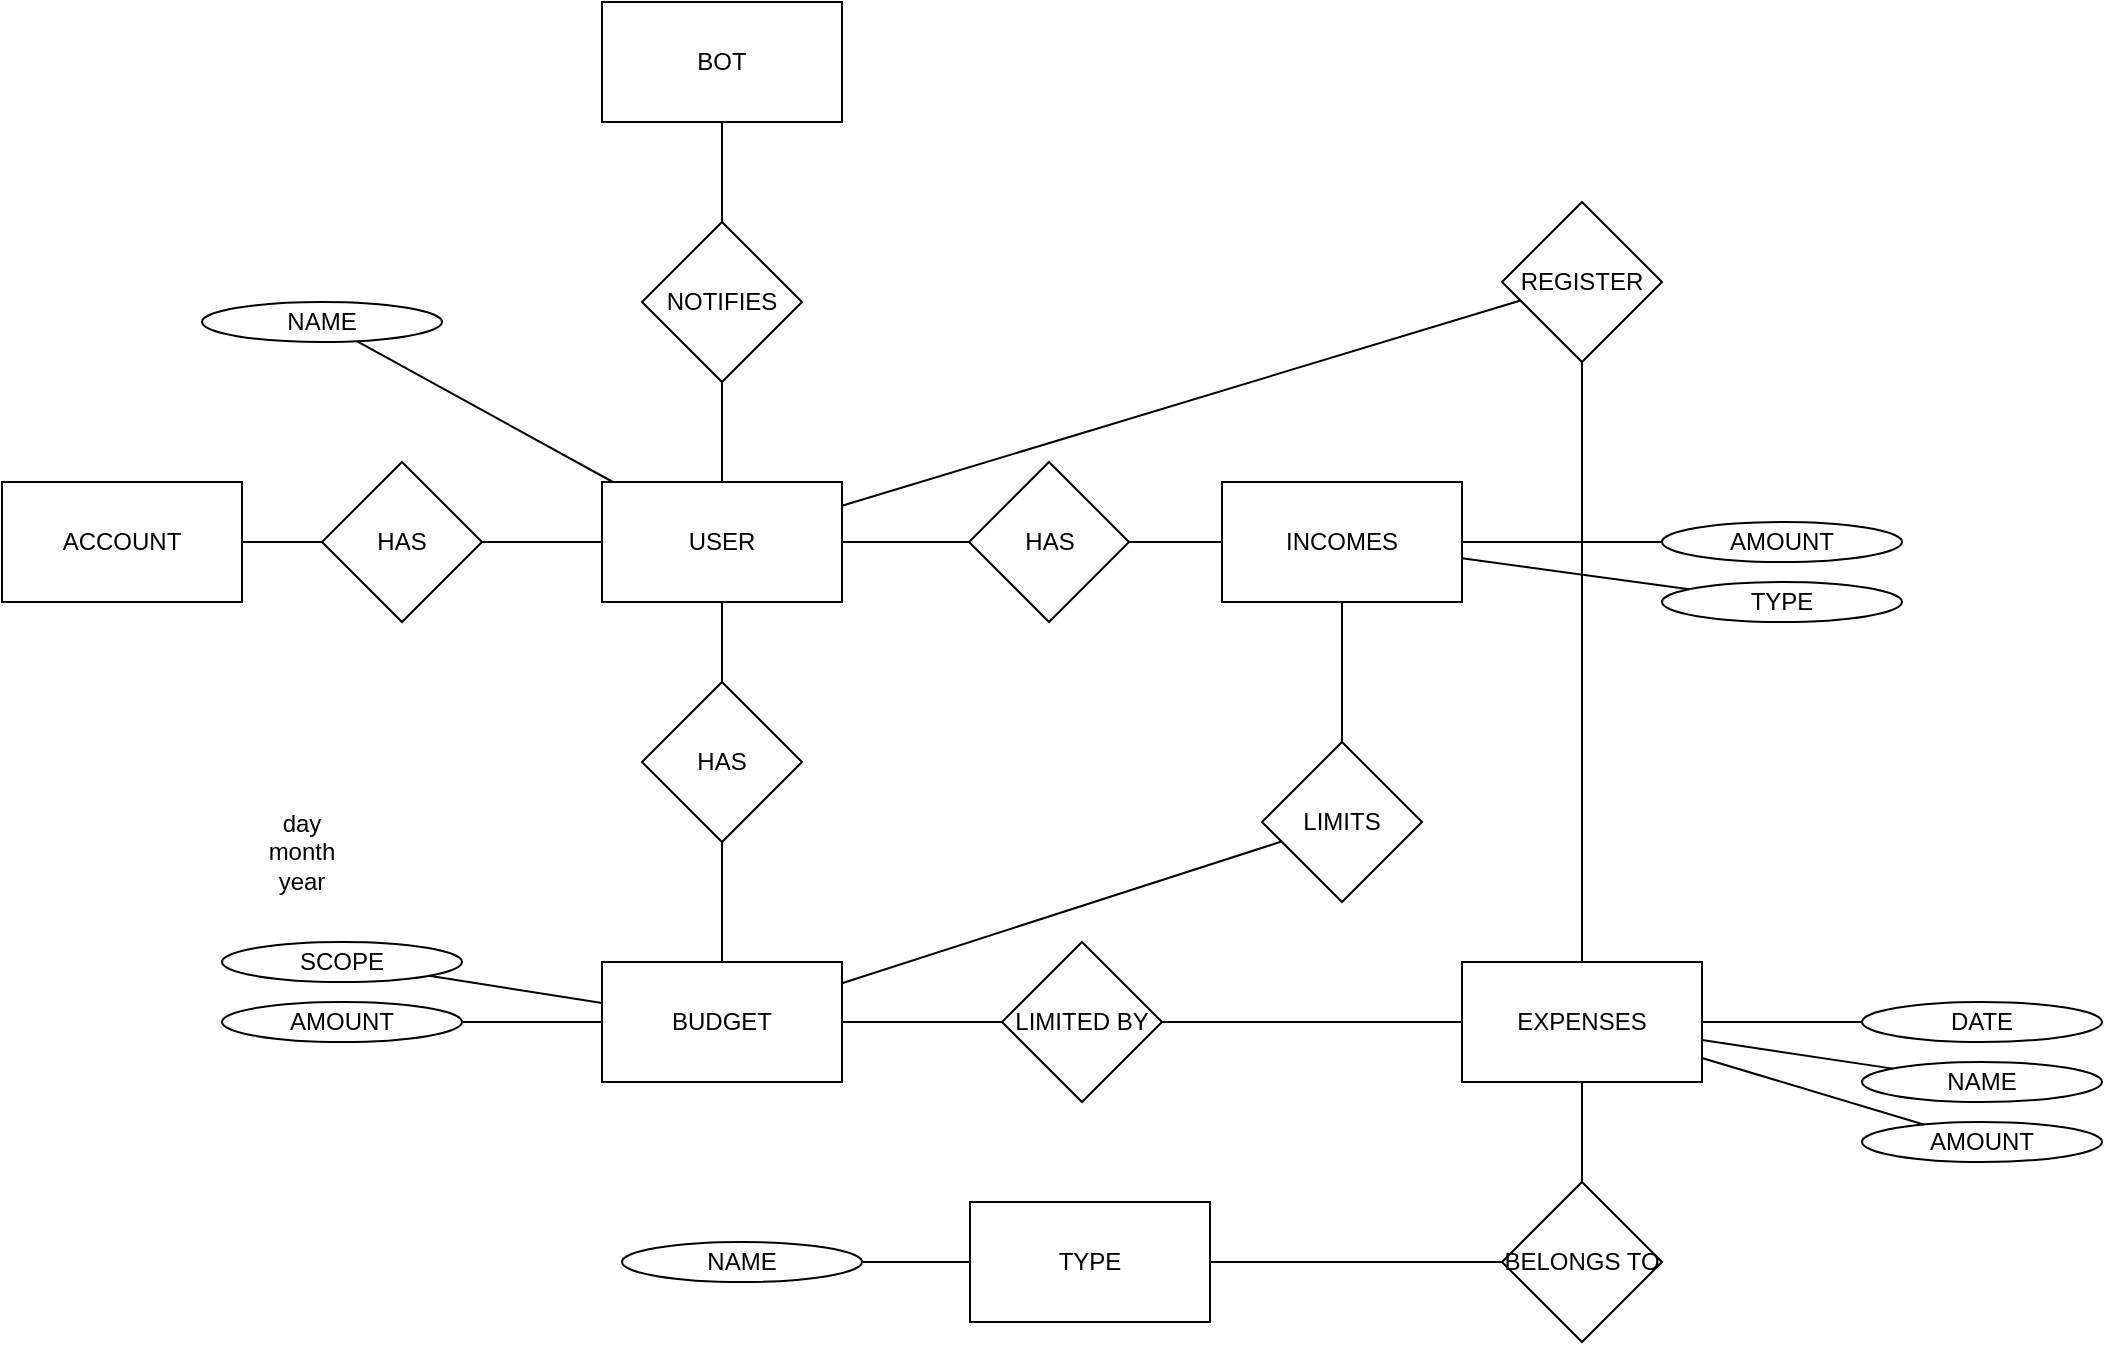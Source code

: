 <mxfile version="22.1.16" type="github">
  <diagram name="Página-1" id="eXcoNcMkqok5e24n9EPG">
    <mxGraphModel dx="1927" dy="1754" grid="1" gridSize="10" guides="1" tooltips="1" connect="1" arrows="1" fold="1" page="1" pageScale="1" pageWidth="827" pageHeight="1169" math="0" shadow="0">
      <root>
        <mxCell id="0" />
        <mxCell id="1" parent="0" />
        <mxCell id="eqWp80rEePnMEvCd93ic-1" value="REGISTER" style="rhombus;whiteSpace=wrap;html=1;" parent="1" vertex="1">
          <mxGeometry x="680" y="-100" width="80" height="80" as="geometry" />
        </mxCell>
        <mxCell id="6Vqh7se-FTjOd30DBpmb-3" style="edgeStyle=orthogonalEdgeStyle;rounded=0;orthogonalLoop=1;jettySize=auto;html=1;endArrow=none;endFill=0;" edge="1" parent="1" source="eqWp80rEePnMEvCd93ic-2" target="6Vqh7se-FTjOd30DBpmb-2">
          <mxGeometry relative="1" as="geometry" />
        </mxCell>
        <mxCell id="eqWp80rEePnMEvCd93ic-2" value="USER" style="rounded=0;whiteSpace=wrap;html=1;" parent="1" vertex="1">
          <mxGeometry x="230" y="40" width="120" height="60" as="geometry" />
        </mxCell>
        <mxCell id="eqWp80rEePnMEvCd93ic-3" value="ACCOUNT" style="rounded=0;whiteSpace=wrap;html=1;" parent="1" vertex="1">
          <mxGeometry x="-70" y="40" width="120" height="60" as="geometry" />
        </mxCell>
        <mxCell id="eqWp80rEePnMEvCd93ic-4" value="EXPENSES" style="rounded=0;whiteSpace=wrap;html=1;" parent="1" vertex="1">
          <mxGeometry x="660" y="280" width="120" height="60" as="geometry" />
        </mxCell>
        <mxCell id="6Vqh7se-FTjOd30DBpmb-1" value="BUDGET" style="rounded=0;whiteSpace=wrap;html=1;" vertex="1" parent="1">
          <mxGeometry x="230" y="280" width="120" height="60" as="geometry" />
        </mxCell>
        <mxCell id="6Vqh7se-FTjOd30DBpmb-2" value="HAS" style="rhombus;whiteSpace=wrap;html=1;" vertex="1" parent="1">
          <mxGeometry x="250" y="140" width="80" height="80" as="geometry" />
        </mxCell>
        <mxCell id="6Vqh7se-FTjOd30DBpmb-5" style="edgeStyle=orthogonalEdgeStyle;rounded=0;orthogonalLoop=1;jettySize=auto;html=1;endArrow=none;endFill=0;" edge="1" parent="1" source="6Vqh7se-FTjOd30DBpmb-1" target="6Vqh7se-FTjOd30DBpmb-2">
          <mxGeometry relative="1" as="geometry">
            <mxPoint x="300" y="100" as="sourcePoint" />
            <mxPoint x="340" y="140" as="targetPoint" />
          </mxGeometry>
        </mxCell>
        <mxCell id="6Vqh7se-FTjOd30DBpmb-6" style="rounded=0;orthogonalLoop=1;jettySize=auto;html=1;endArrow=none;endFill=0;" edge="1" parent="1" source="eqWp80rEePnMEvCd93ic-1" target="eqWp80rEePnMEvCd93ic-2">
          <mxGeometry relative="1" as="geometry">
            <mxPoint x="290" y="250" as="sourcePoint" />
            <mxPoint x="340" y="220" as="targetPoint" />
          </mxGeometry>
        </mxCell>
        <mxCell id="6Vqh7se-FTjOd30DBpmb-7" style="edgeStyle=orthogonalEdgeStyle;rounded=0;orthogonalLoop=1;jettySize=auto;html=1;endArrow=none;endFill=0;" edge="1" parent="1" source="eqWp80rEePnMEvCd93ic-1" target="eqWp80rEePnMEvCd93ic-4">
          <mxGeometry relative="1" as="geometry">
            <mxPoint x="470" y="130" as="sourcePoint" />
            <mxPoint x="360" y="70" as="targetPoint" />
          </mxGeometry>
        </mxCell>
        <mxCell id="6Vqh7se-FTjOd30DBpmb-8" value="LIMITED BY" style="rhombus;whiteSpace=wrap;html=1;" vertex="1" parent="1">
          <mxGeometry x="430" y="270" width="80" height="80" as="geometry" />
        </mxCell>
        <mxCell id="6Vqh7se-FTjOd30DBpmb-9" style="edgeStyle=orthogonalEdgeStyle;rounded=0;orthogonalLoop=1;jettySize=auto;html=1;endArrow=none;endFill=0;" edge="1" parent="1" source="6Vqh7se-FTjOd30DBpmb-8" target="eqWp80rEePnMEvCd93ic-4">
          <mxGeometry relative="1" as="geometry">
            <mxPoint x="550" y="130" as="sourcePoint" />
            <mxPoint x="680" y="280" as="targetPoint" />
          </mxGeometry>
        </mxCell>
        <mxCell id="6Vqh7se-FTjOd30DBpmb-10" style="edgeStyle=orthogonalEdgeStyle;rounded=0;orthogonalLoop=1;jettySize=auto;html=1;endArrow=none;endFill=0;" edge="1" parent="1" source="6Vqh7se-FTjOd30DBpmb-1" target="6Vqh7se-FTjOd30DBpmb-8">
          <mxGeometry relative="1" as="geometry">
            <mxPoint x="520" y="320" as="sourcePoint" />
            <mxPoint x="620" y="310" as="targetPoint" />
          </mxGeometry>
        </mxCell>
        <mxCell id="6Vqh7se-FTjOd30DBpmb-11" value="HAS" style="rhombus;whiteSpace=wrap;html=1;" vertex="1" parent="1">
          <mxGeometry x="90" y="30" width="80" height="80" as="geometry" />
        </mxCell>
        <mxCell id="6Vqh7se-FTjOd30DBpmb-13" style="edgeStyle=orthogonalEdgeStyle;rounded=0;orthogonalLoop=1;jettySize=auto;html=1;endArrow=none;endFill=0;" edge="1" parent="1" source="6Vqh7se-FTjOd30DBpmb-11" target="eqWp80rEePnMEvCd93ic-2">
          <mxGeometry relative="1" as="geometry">
            <mxPoint x="410" y="130" as="sourcePoint" />
            <mxPoint x="360" y="70" as="targetPoint" />
          </mxGeometry>
        </mxCell>
        <mxCell id="6Vqh7se-FTjOd30DBpmb-14" style="edgeStyle=orthogonalEdgeStyle;rounded=0;orthogonalLoop=1;jettySize=auto;html=1;endArrow=none;endFill=0;" edge="1" parent="1" source="6Vqh7se-FTjOd30DBpmb-11" target="eqWp80rEePnMEvCd93ic-3">
          <mxGeometry relative="1" as="geometry">
            <mxPoint x="384" as="sourcePoint" />
            <mxPoint x="300" y="40" as="targetPoint" />
          </mxGeometry>
        </mxCell>
        <mxCell id="6Vqh7se-FTjOd30DBpmb-15" value="BOT" style="rounded=0;whiteSpace=wrap;html=1;" vertex="1" parent="1">
          <mxGeometry x="230" y="-200" width="120" height="60" as="geometry" />
        </mxCell>
        <mxCell id="6Vqh7se-FTjOd30DBpmb-16" value="NOTIFIES" style="rhombus;whiteSpace=wrap;html=1;" vertex="1" parent="1">
          <mxGeometry x="250" y="-90" width="80" height="80" as="geometry" />
        </mxCell>
        <mxCell id="6Vqh7se-FTjOd30DBpmb-17" style="edgeStyle=orthogonalEdgeStyle;rounded=0;orthogonalLoop=1;jettySize=auto;html=1;endArrow=none;endFill=0;" edge="1" parent="1" source="6Vqh7se-FTjOd30DBpmb-16" target="eqWp80rEePnMEvCd93ic-2">
          <mxGeometry relative="1" as="geometry">
            <mxPoint x="520" y="130" as="sourcePoint" />
            <mxPoint x="360" y="70" as="targetPoint" />
          </mxGeometry>
        </mxCell>
        <mxCell id="6Vqh7se-FTjOd30DBpmb-18" style="edgeStyle=orthogonalEdgeStyle;rounded=0;orthogonalLoop=1;jettySize=auto;html=1;endArrow=none;endFill=0;" edge="1" parent="1" source="6Vqh7se-FTjOd30DBpmb-16" target="6Vqh7se-FTjOd30DBpmb-15">
          <mxGeometry relative="1" as="geometry">
            <mxPoint x="570" y="10" as="sourcePoint" />
            <mxPoint x="480" y="80" as="targetPoint" />
          </mxGeometry>
        </mxCell>
        <mxCell id="6Vqh7se-FTjOd30DBpmb-19" value="SCOPE" style="ellipse;whiteSpace=wrap;html=1;" vertex="1" parent="1">
          <mxGeometry x="40" y="270" width="120" height="20" as="geometry" />
        </mxCell>
        <mxCell id="6Vqh7se-FTjOd30DBpmb-20" style="rounded=0;orthogonalLoop=1;jettySize=auto;html=1;endArrow=none;endFill=0;" edge="1" parent="1" source="6Vqh7se-FTjOd30DBpmb-1" target="6Vqh7se-FTjOd30DBpmb-19">
          <mxGeometry relative="1" as="geometry">
            <mxPoint x="300" y="290" as="sourcePoint" />
            <mxPoint x="300" y="230" as="targetPoint" />
          </mxGeometry>
        </mxCell>
        <mxCell id="6Vqh7se-FTjOd30DBpmb-21" value="AMOUNT" style="ellipse;whiteSpace=wrap;html=1;" vertex="1" parent="1">
          <mxGeometry x="40" y="300" width="120" height="20" as="geometry" />
        </mxCell>
        <mxCell id="6Vqh7se-FTjOd30DBpmb-22" style="rounded=0;orthogonalLoop=1;jettySize=auto;html=1;endArrow=none;endFill=0;" edge="1" parent="1" source="6Vqh7se-FTjOd30DBpmb-1" target="6Vqh7se-FTjOd30DBpmb-21">
          <mxGeometry relative="1" as="geometry">
            <mxPoint x="240" y="311" as="sourcePoint" />
            <mxPoint x="154" y="297" as="targetPoint" />
          </mxGeometry>
        </mxCell>
        <mxCell id="6Vqh7se-FTjOd30DBpmb-23" value="DATE" style="ellipse;whiteSpace=wrap;html=1;" vertex="1" parent="1">
          <mxGeometry x="860" y="300" width="120" height="20" as="geometry" />
        </mxCell>
        <mxCell id="6Vqh7se-FTjOd30DBpmb-24" style="rounded=0;orthogonalLoop=1;jettySize=auto;html=1;endArrow=none;endFill=0;" edge="1" parent="1" target="6Vqh7se-FTjOd30DBpmb-23" source="eqWp80rEePnMEvCd93ic-4">
          <mxGeometry relative="1" as="geometry">
            <mxPoint x="1040" y="290" as="sourcePoint" />
            <mxPoint x="964" y="277" as="targetPoint" />
          </mxGeometry>
        </mxCell>
        <mxCell id="6Vqh7se-FTjOd30DBpmb-25" value="NAME" style="ellipse;whiteSpace=wrap;html=1;" vertex="1" parent="1">
          <mxGeometry x="30" y="-50" width="120" height="20" as="geometry" />
        </mxCell>
        <mxCell id="6Vqh7se-FTjOd30DBpmb-26" style="rounded=0;orthogonalLoop=1;jettySize=auto;html=1;endArrow=none;endFill=0;" edge="1" parent="1" target="6Vqh7se-FTjOd30DBpmb-25" source="eqWp80rEePnMEvCd93ic-2">
          <mxGeometry relative="1" as="geometry">
            <mxPoint x="604" y="150" as="sourcePoint" />
            <mxPoint x="528" y="137" as="targetPoint" />
          </mxGeometry>
        </mxCell>
        <mxCell id="6Vqh7se-FTjOd30DBpmb-30" value="NAME" style="ellipse;whiteSpace=wrap;html=1;" vertex="1" parent="1">
          <mxGeometry x="860" y="330" width="120" height="20" as="geometry" />
        </mxCell>
        <mxCell id="6Vqh7se-FTjOd30DBpmb-31" style="rounded=0;orthogonalLoop=1;jettySize=auto;html=1;endArrow=none;endFill=0;" edge="1" parent="1" target="6Vqh7se-FTjOd30DBpmb-30" source="eqWp80rEePnMEvCd93ic-4">
          <mxGeometry relative="1" as="geometry">
            <mxPoint x="800" y="323" as="sourcePoint" />
            <mxPoint x="984" y="297" as="targetPoint" />
          </mxGeometry>
        </mxCell>
        <mxCell id="6Vqh7se-FTjOd30DBpmb-32" value="AMOUNT" style="ellipse;whiteSpace=wrap;html=1;" vertex="1" parent="1">
          <mxGeometry x="860" y="360" width="120" height="20" as="geometry" />
        </mxCell>
        <mxCell id="6Vqh7se-FTjOd30DBpmb-33" style="rounded=0;orthogonalLoop=1;jettySize=auto;html=1;endArrow=none;endFill=0;" edge="1" parent="1" target="6Vqh7se-FTjOd30DBpmb-32" source="eqWp80rEePnMEvCd93ic-4">
          <mxGeometry relative="1" as="geometry">
            <mxPoint x="810" y="333" as="sourcePoint" />
            <mxPoint x="994" y="307" as="targetPoint" />
          </mxGeometry>
        </mxCell>
        <mxCell id="6Vqh7se-FTjOd30DBpmb-34" value="TYPE" style="rounded=0;whiteSpace=wrap;html=1;" vertex="1" parent="1">
          <mxGeometry x="414" y="400" width="120" height="60" as="geometry" />
        </mxCell>
        <mxCell id="6Vqh7se-FTjOd30DBpmb-35" value="BELONGS TO" style="rhombus;whiteSpace=wrap;html=1;" vertex="1" parent="1">
          <mxGeometry x="680" y="390" width="80" height="80" as="geometry" />
        </mxCell>
        <mxCell id="6Vqh7se-FTjOd30DBpmb-36" style="edgeStyle=orthogonalEdgeStyle;rounded=0;orthogonalLoop=1;jettySize=auto;html=1;endArrow=none;endFill=0;" edge="1" parent="1" source="6Vqh7se-FTjOd30DBpmb-35" target="eqWp80rEePnMEvCd93ic-4">
          <mxGeometry relative="1" as="geometry">
            <mxPoint x="570" y="320" as="sourcePoint" />
            <mxPoint x="670" y="320" as="targetPoint" />
          </mxGeometry>
        </mxCell>
        <mxCell id="6Vqh7se-FTjOd30DBpmb-37" style="edgeStyle=orthogonalEdgeStyle;rounded=0;orthogonalLoop=1;jettySize=auto;html=1;endArrow=none;endFill=0;" edge="1" parent="1" source="6Vqh7se-FTjOd30DBpmb-35" target="6Vqh7se-FTjOd30DBpmb-34">
          <mxGeometry relative="1" as="geometry">
            <mxPoint x="680" y="380" as="sourcePoint" />
            <mxPoint x="680" y="350" as="targetPoint" />
          </mxGeometry>
        </mxCell>
        <mxCell id="6Vqh7se-FTjOd30DBpmb-38" value="NAME" style="ellipse;whiteSpace=wrap;html=1;" vertex="1" parent="1">
          <mxGeometry x="240" y="420" width="120" height="20" as="geometry" />
        </mxCell>
        <mxCell id="6Vqh7se-FTjOd30DBpmb-39" style="rounded=0;orthogonalLoop=1;jettySize=auto;html=1;endArrow=none;endFill=0;" edge="1" parent="1" target="6Vqh7se-FTjOd30DBpmb-38" source="6Vqh7se-FTjOd30DBpmb-34">
          <mxGeometry relative="1" as="geometry">
            <mxPoint x="430" y="430" as="sourcePoint" />
            <mxPoint x="354" y="417" as="targetPoint" />
          </mxGeometry>
        </mxCell>
        <mxCell id="6Vqh7se-FTjOd30DBpmb-41" value="day&lt;br&gt;month&lt;br&gt;year" style="text;html=1;strokeColor=none;fillColor=none;align=center;verticalAlign=middle;whiteSpace=wrap;rounded=0;" vertex="1" parent="1">
          <mxGeometry x="50" y="210" width="60" height="30" as="geometry" />
        </mxCell>
        <mxCell id="6Vqh7se-FTjOd30DBpmb-42" value="INCOMES" style="rounded=0;whiteSpace=wrap;html=1;" vertex="1" parent="1">
          <mxGeometry x="540" y="40" width="120" height="60" as="geometry" />
        </mxCell>
        <mxCell id="6Vqh7se-FTjOd30DBpmb-43" value="HAS" style="rhombus;whiteSpace=wrap;html=1;" vertex="1" parent="1">
          <mxGeometry x="413.5" y="30" width="80" height="80" as="geometry" />
        </mxCell>
        <mxCell id="6Vqh7se-FTjOd30DBpmb-44" style="edgeStyle=orthogonalEdgeStyle;rounded=0;orthogonalLoop=1;jettySize=auto;html=1;endArrow=none;endFill=0;" edge="1" parent="1" source="6Vqh7se-FTjOd30DBpmb-43" target="6Vqh7se-FTjOd30DBpmb-42">
          <mxGeometry relative="1" as="geometry">
            <mxPoint x="300" y="-80" as="sourcePoint" />
            <mxPoint x="300" y="-130" as="targetPoint" />
          </mxGeometry>
        </mxCell>
        <mxCell id="6Vqh7se-FTjOd30DBpmb-45" style="edgeStyle=orthogonalEdgeStyle;rounded=0;orthogonalLoop=1;jettySize=auto;html=1;endArrow=none;endFill=0;" edge="1" parent="1" source="eqWp80rEePnMEvCd93ic-2" target="6Vqh7se-FTjOd30DBpmb-43">
          <mxGeometry relative="1" as="geometry">
            <mxPoint x="470" y="-10" as="sourcePoint" />
            <mxPoint x="560" y="-70" as="targetPoint" />
          </mxGeometry>
        </mxCell>
        <mxCell id="6Vqh7se-FTjOd30DBpmb-46" value="LIMITS" style="rhombus;whiteSpace=wrap;html=1;" vertex="1" parent="1">
          <mxGeometry x="560" y="170" width="80" height="80" as="geometry" />
        </mxCell>
        <mxCell id="6Vqh7se-FTjOd30DBpmb-47" style="edgeStyle=orthogonalEdgeStyle;rounded=0;orthogonalLoop=1;jettySize=auto;html=1;endArrow=none;endFill=0;" edge="1" parent="1" source="6Vqh7se-FTjOd30DBpmb-46" target="6Vqh7se-FTjOd30DBpmb-42">
          <mxGeometry relative="1" as="geometry">
            <mxPoint x="504" y="80" as="sourcePoint" />
            <mxPoint x="544" y="80" as="targetPoint" />
          </mxGeometry>
        </mxCell>
        <mxCell id="6Vqh7se-FTjOd30DBpmb-49" style="rounded=0;orthogonalLoop=1;jettySize=auto;html=1;endArrow=none;endFill=0;" edge="1" parent="1" source="6Vqh7se-FTjOd30DBpmb-46" target="6Vqh7se-FTjOd30DBpmb-1">
          <mxGeometry relative="1" as="geometry">
            <mxPoint x="580" y="170" as="sourcePoint" />
            <mxPoint x="604" y="110" as="targetPoint" />
          </mxGeometry>
        </mxCell>
        <mxCell id="6Vqh7se-FTjOd30DBpmb-50" value="AMOUNT" style="ellipse;whiteSpace=wrap;html=1;" vertex="1" parent="1">
          <mxGeometry x="760" y="60" width="120" height="20" as="geometry" />
        </mxCell>
        <mxCell id="6Vqh7se-FTjOd30DBpmb-51" style="rounded=0;orthogonalLoop=1;jettySize=auto;html=1;endArrow=none;endFill=0;" edge="1" parent="1" target="6Vqh7se-FTjOd30DBpmb-50" source="6Vqh7se-FTjOd30DBpmb-42">
          <mxGeometry relative="1" as="geometry">
            <mxPoint x="619" y="-5" as="sourcePoint" />
            <mxPoint x="912" y="92" as="targetPoint" />
          </mxGeometry>
        </mxCell>
        <mxCell id="6Vqh7se-FTjOd30DBpmb-52" value="TYPE" style="ellipse;whiteSpace=wrap;html=1;" vertex="1" parent="1">
          <mxGeometry x="760" y="90" width="120" height="20" as="geometry" />
        </mxCell>
        <mxCell id="6Vqh7se-FTjOd30DBpmb-53" style="rounded=0;orthogonalLoop=1;jettySize=auto;html=1;endArrow=none;endFill=0;" edge="1" parent="1" target="6Vqh7se-FTjOd30DBpmb-52" source="6Vqh7se-FTjOd30DBpmb-42">
          <mxGeometry relative="1" as="geometry">
            <mxPoint x="629" y="5" as="sourcePoint" />
            <mxPoint x="922" y="102" as="targetPoint" />
          </mxGeometry>
        </mxCell>
      </root>
    </mxGraphModel>
  </diagram>
</mxfile>
